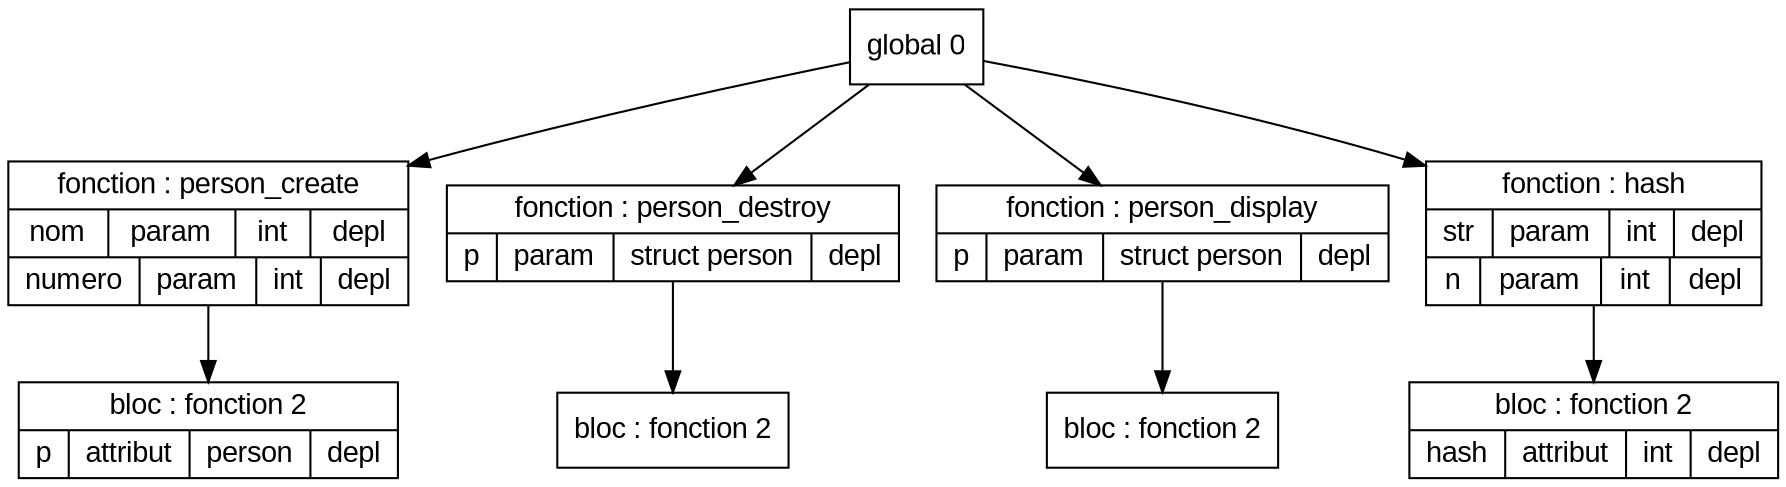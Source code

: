 digraph "tds"{

	node [fontname="Arial"];

	N2 [shape=record label="{ bloc : fonction  2
	| { p | attribut | person | depl }
	}"];

	N1 [shape=record label="{ fonction : person_create
	| { nom | param | int | depl }
	| { numero | param | int | depl }
	}"];

	N4 [shape=record label="{ bloc : fonction  2
	}"];

	N3 [shape=record label="{ fonction : person_destroy
	| { p | param | struct person | depl }
	}"];

	N6 [shape=record label="{ bloc : fonction  2
	}"];

	N5 [shape=record label="{ fonction : person_display
	| { p | param | struct person | depl }
	}"];

	N8 [shape=record label="{ bloc : fonction  2
	| { hash | attribut | int | depl }
	}"];

	N7 [shape=record label="{ fonction : hash
	| { str | param | int | depl }
	| { n | param | int | depl }
	}"];

	N0 [shape=record label="{ global 0
	}"];


	N0 -> N1; 
	N1 -> N2; 
	N0 -> N3; 
	N3 -> N4; 
	N0 -> N5; 
	N5 -> N6; 
	N0 -> N7; 
	N7 -> N8; 
}

